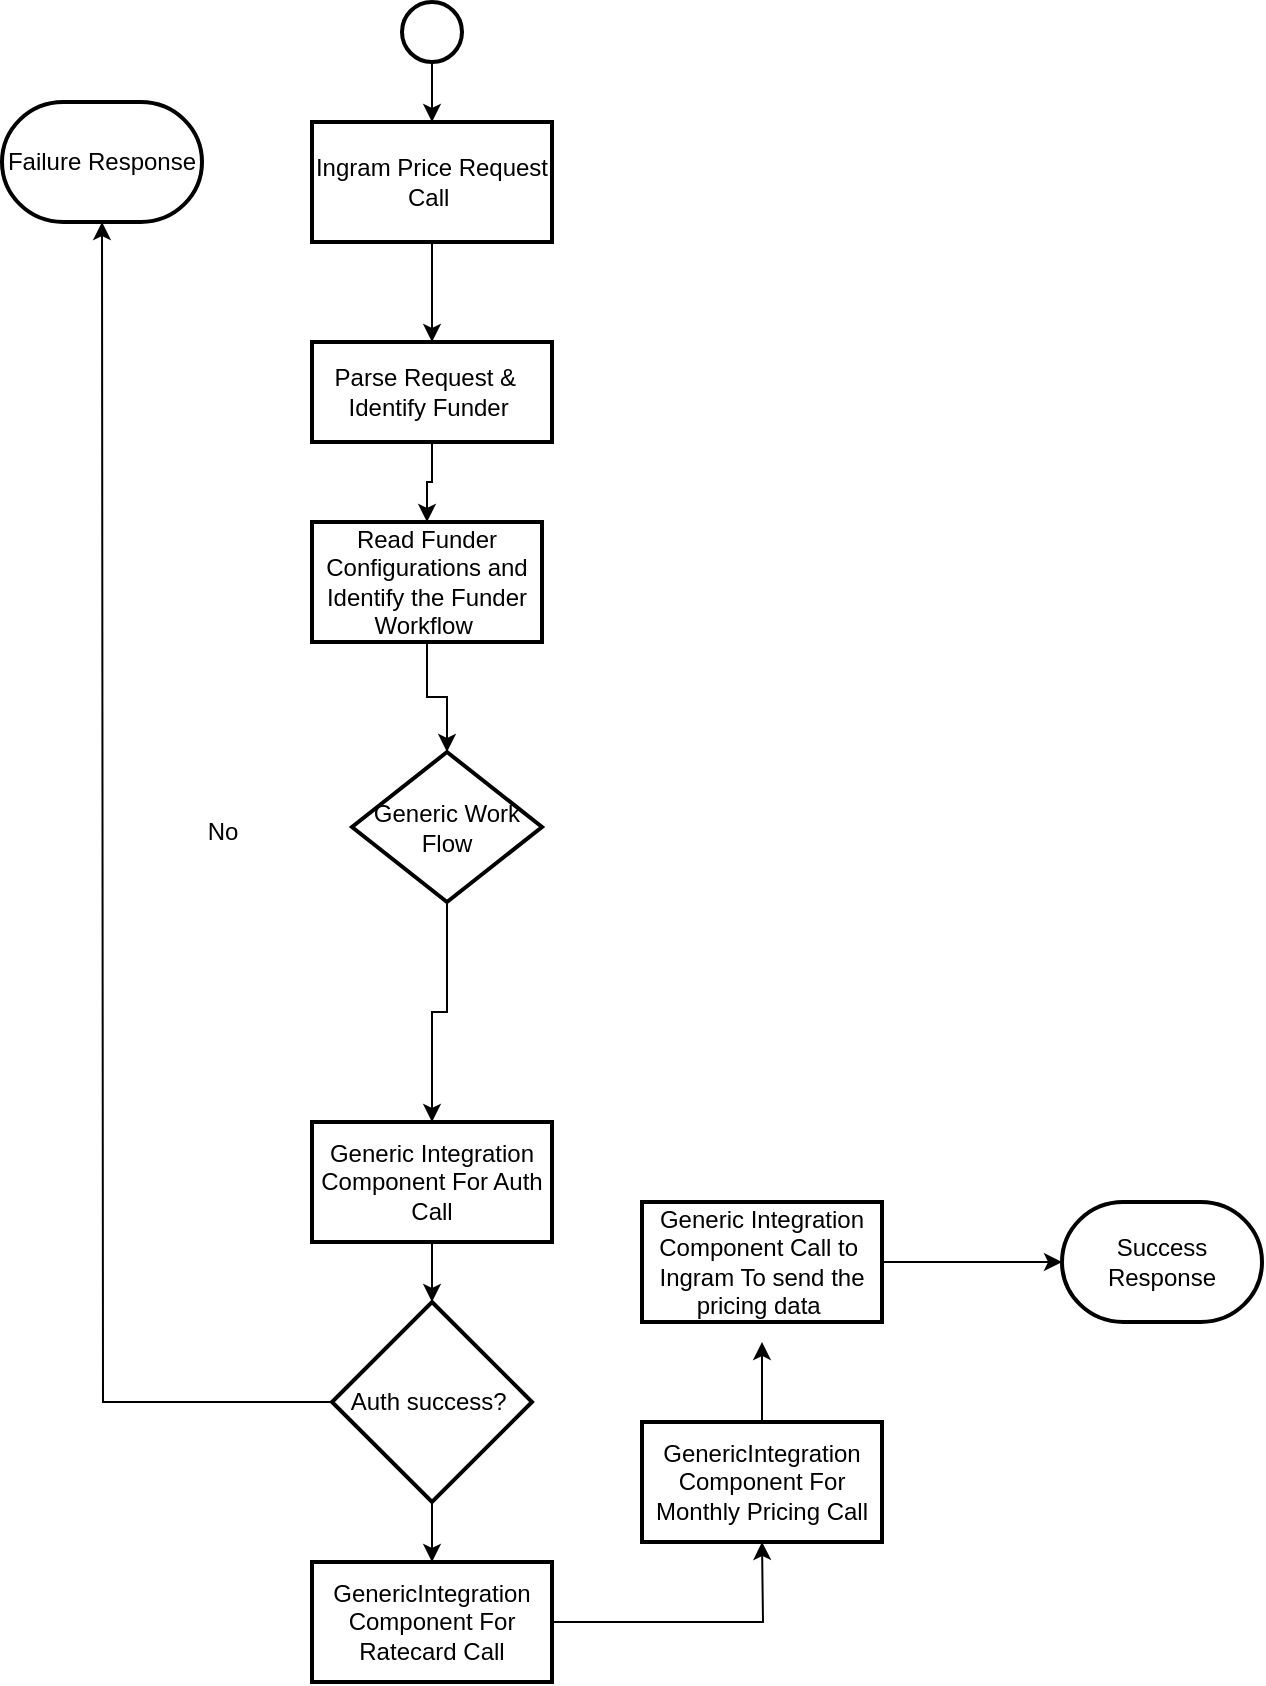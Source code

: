 <mxfile version="21.4.0" type="github">
  <diagram name="Page-1" id="_VYA6GNSWTRO3mJRv7M0">
    <mxGraphModel dx="934" dy="544" grid="1" gridSize="10" guides="1" tooltips="1" connect="1" arrows="1" fold="1" page="1" pageScale="1" pageWidth="850" pageHeight="1100" math="0" shadow="0">
      <root>
        <mxCell id="0" />
        <mxCell id="1" parent="0" />
        <mxCell id="jWgHVI19yJFmfZQgVaKP-4" value="" style="edgeStyle=orthogonalEdgeStyle;rounded=0;orthogonalLoop=1;jettySize=auto;html=1;" edge="1" parent="1" source="jWgHVI19yJFmfZQgVaKP-1" target="jWgHVI19yJFmfZQgVaKP-3">
          <mxGeometry relative="1" as="geometry" />
        </mxCell>
        <mxCell id="jWgHVI19yJFmfZQgVaKP-1" value="" style="strokeWidth=2;html=1;shape=mxgraph.flowchart.start_2;whiteSpace=wrap;" vertex="1" parent="1">
          <mxGeometry x="340" y="10" width="30" height="30" as="geometry" />
        </mxCell>
        <mxCell id="jWgHVI19yJFmfZQgVaKP-6" style="edgeStyle=orthogonalEdgeStyle;rounded=0;orthogonalLoop=1;jettySize=auto;html=1;entryX=0.5;entryY=0;entryDx=0;entryDy=0;" edge="1" parent="1" source="jWgHVI19yJFmfZQgVaKP-3" target="jWgHVI19yJFmfZQgVaKP-5">
          <mxGeometry relative="1" as="geometry" />
        </mxCell>
        <mxCell id="jWgHVI19yJFmfZQgVaKP-3" value="Ingram Price Request Call&amp;nbsp;" style="whiteSpace=wrap;html=1;strokeWidth=2;" vertex="1" parent="1">
          <mxGeometry x="295" y="70" width="120" height="60" as="geometry" />
        </mxCell>
        <mxCell id="jWgHVI19yJFmfZQgVaKP-27" style="edgeStyle=orthogonalEdgeStyle;rounded=0;orthogonalLoop=1;jettySize=auto;html=1;entryX=0.5;entryY=0;entryDx=0;entryDy=0;" edge="1" parent="1" source="jWgHVI19yJFmfZQgVaKP-5" target="jWgHVI19yJFmfZQgVaKP-26">
          <mxGeometry relative="1" as="geometry" />
        </mxCell>
        <mxCell id="jWgHVI19yJFmfZQgVaKP-5" value="Parse Request &amp;amp;&amp;nbsp;&amp;nbsp;&lt;br&gt;Identify Funder&amp;nbsp;" style="whiteSpace=wrap;html=1;strokeWidth=2;" vertex="1" parent="1">
          <mxGeometry x="295" y="180" width="120" height="50" as="geometry" />
        </mxCell>
        <mxCell id="jWgHVI19yJFmfZQgVaKP-10" style="edgeStyle=orthogonalEdgeStyle;rounded=0;orthogonalLoop=1;jettySize=auto;html=1;entryX=0.5;entryY=0;entryDx=0;entryDy=0;entryPerimeter=0;" edge="1" parent="1" source="jWgHVI19yJFmfZQgVaKP-7" target="jWgHVI19yJFmfZQgVaKP-9">
          <mxGeometry relative="1" as="geometry" />
        </mxCell>
        <mxCell id="jWgHVI19yJFmfZQgVaKP-7" value="Generic Integration Component For Auth Call" style="whiteSpace=wrap;html=1;strokeWidth=2;" vertex="1" parent="1">
          <mxGeometry x="295" y="570" width="120" height="60" as="geometry" />
        </mxCell>
        <object label="" No="" id="jWgHVI19yJFmfZQgVaKP-11">
          <mxCell style="edgeStyle=orthogonalEdgeStyle;rounded=0;orthogonalLoop=1;jettySize=auto;html=1;" edge="1" parent="1" source="jWgHVI19yJFmfZQgVaKP-9">
            <mxGeometry relative="1" as="geometry">
              <mxPoint x="190" y="120" as="targetPoint" />
            </mxGeometry>
          </mxCell>
        </object>
        <mxCell id="jWgHVI19yJFmfZQgVaKP-16" value="" style="edgeStyle=orthogonalEdgeStyle;rounded=0;orthogonalLoop=1;jettySize=auto;html=1;" edge="1" parent="1" source="jWgHVI19yJFmfZQgVaKP-9" target="jWgHVI19yJFmfZQgVaKP-15">
          <mxGeometry relative="1" as="geometry" />
        </mxCell>
        <mxCell id="jWgHVI19yJFmfZQgVaKP-9" value="Auth success?&amp;nbsp;" style="strokeWidth=2;html=1;shape=mxgraph.flowchart.decision;whiteSpace=wrap;" vertex="1" parent="1">
          <mxGeometry x="305" y="660" width="100" height="100" as="geometry" />
        </mxCell>
        <mxCell id="jWgHVI19yJFmfZQgVaKP-12" value="Failure Response" style="strokeWidth=2;html=1;shape=mxgraph.flowchart.terminator;whiteSpace=wrap;" vertex="1" parent="1">
          <mxGeometry x="140" y="60" width="100" height="60" as="geometry" />
        </mxCell>
        <mxCell id="jWgHVI19yJFmfZQgVaKP-14" value="No" style="text;html=1;align=center;verticalAlign=middle;resizable=0;points=[];autosize=1;strokeColor=none;fillColor=none;" vertex="1" parent="1">
          <mxGeometry x="230" y="410" width="40" height="30" as="geometry" />
        </mxCell>
        <mxCell id="jWgHVI19yJFmfZQgVaKP-18" style="edgeStyle=orthogonalEdgeStyle;rounded=0;orthogonalLoop=1;jettySize=auto;html=1;" edge="1" parent="1" source="jWgHVI19yJFmfZQgVaKP-15">
          <mxGeometry relative="1" as="geometry">
            <mxPoint x="520" y="780" as="targetPoint" />
          </mxGeometry>
        </mxCell>
        <mxCell id="jWgHVI19yJFmfZQgVaKP-15" value="GenericIntegration Component For Ratecard Call" style="whiteSpace=wrap;html=1;strokeWidth=2;" vertex="1" parent="1">
          <mxGeometry x="295" y="790" width="120" height="60" as="geometry" />
        </mxCell>
        <mxCell id="jWgHVI19yJFmfZQgVaKP-21" style="edgeStyle=orthogonalEdgeStyle;rounded=0;orthogonalLoop=1;jettySize=auto;html=1;" edge="1" parent="1" source="jWgHVI19yJFmfZQgVaKP-19">
          <mxGeometry relative="1" as="geometry">
            <mxPoint x="520" y="680" as="targetPoint" />
          </mxGeometry>
        </mxCell>
        <mxCell id="jWgHVI19yJFmfZQgVaKP-19" value="GenericIntegration Component For Monthly Pricing Call" style="whiteSpace=wrap;html=1;strokeWidth=2;" vertex="1" parent="1">
          <mxGeometry x="460" y="720" width="120" height="60" as="geometry" />
        </mxCell>
        <mxCell id="jWgHVI19yJFmfZQgVaKP-25" style="edgeStyle=orthogonalEdgeStyle;rounded=0;orthogonalLoop=1;jettySize=auto;html=1;entryX=0;entryY=0.5;entryDx=0;entryDy=0;entryPerimeter=0;" edge="1" parent="1" source="jWgHVI19yJFmfZQgVaKP-20" target="jWgHVI19yJFmfZQgVaKP-24">
          <mxGeometry relative="1" as="geometry" />
        </mxCell>
        <mxCell id="jWgHVI19yJFmfZQgVaKP-20" value="Generic Integration Component Call to&amp;nbsp; Ingram To send the pricing data&amp;nbsp;" style="whiteSpace=wrap;html=1;strokeWidth=2;" vertex="1" parent="1">
          <mxGeometry x="460" y="610" width="120" height="60" as="geometry" />
        </mxCell>
        <mxCell id="jWgHVI19yJFmfZQgVaKP-24" value="Success Response" style="strokeWidth=2;html=1;shape=mxgraph.flowchart.terminator;whiteSpace=wrap;" vertex="1" parent="1">
          <mxGeometry x="670" y="610" width="100" height="60" as="geometry" />
        </mxCell>
        <mxCell id="jWgHVI19yJFmfZQgVaKP-30" value="" style="edgeStyle=orthogonalEdgeStyle;rounded=0;orthogonalLoop=1;jettySize=auto;html=1;" edge="1" parent="1" source="jWgHVI19yJFmfZQgVaKP-26" target="jWgHVI19yJFmfZQgVaKP-29">
          <mxGeometry relative="1" as="geometry" />
        </mxCell>
        <mxCell id="jWgHVI19yJFmfZQgVaKP-26" value="Read Funder Configurations and Identify the Funder Workflow&amp;nbsp;" style="whiteSpace=wrap;html=1;strokeWidth=2;" vertex="1" parent="1">
          <mxGeometry x="295" y="270" width="115" height="60" as="geometry" />
        </mxCell>
        <mxCell id="jWgHVI19yJFmfZQgVaKP-31" style="edgeStyle=orthogonalEdgeStyle;rounded=0;orthogonalLoop=1;jettySize=auto;html=1;entryX=0.5;entryY=0;entryDx=0;entryDy=0;" edge="1" parent="1" source="jWgHVI19yJFmfZQgVaKP-29" target="jWgHVI19yJFmfZQgVaKP-7">
          <mxGeometry relative="1" as="geometry" />
        </mxCell>
        <mxCell id="jWgHVI19yJFmfZQgVaKP-29" value="Generic Work Flow" style="rhombus;whiteSpace=wrap;html=1;strokeWidth=2;" vertex="1" parent="1">
          <mxGeometry x="315" y="385" width="95" height="75" as="geometry" />
        </mxCell>
      </root>
    </mxGraphModel>
  </diagram>
</mxfile>
